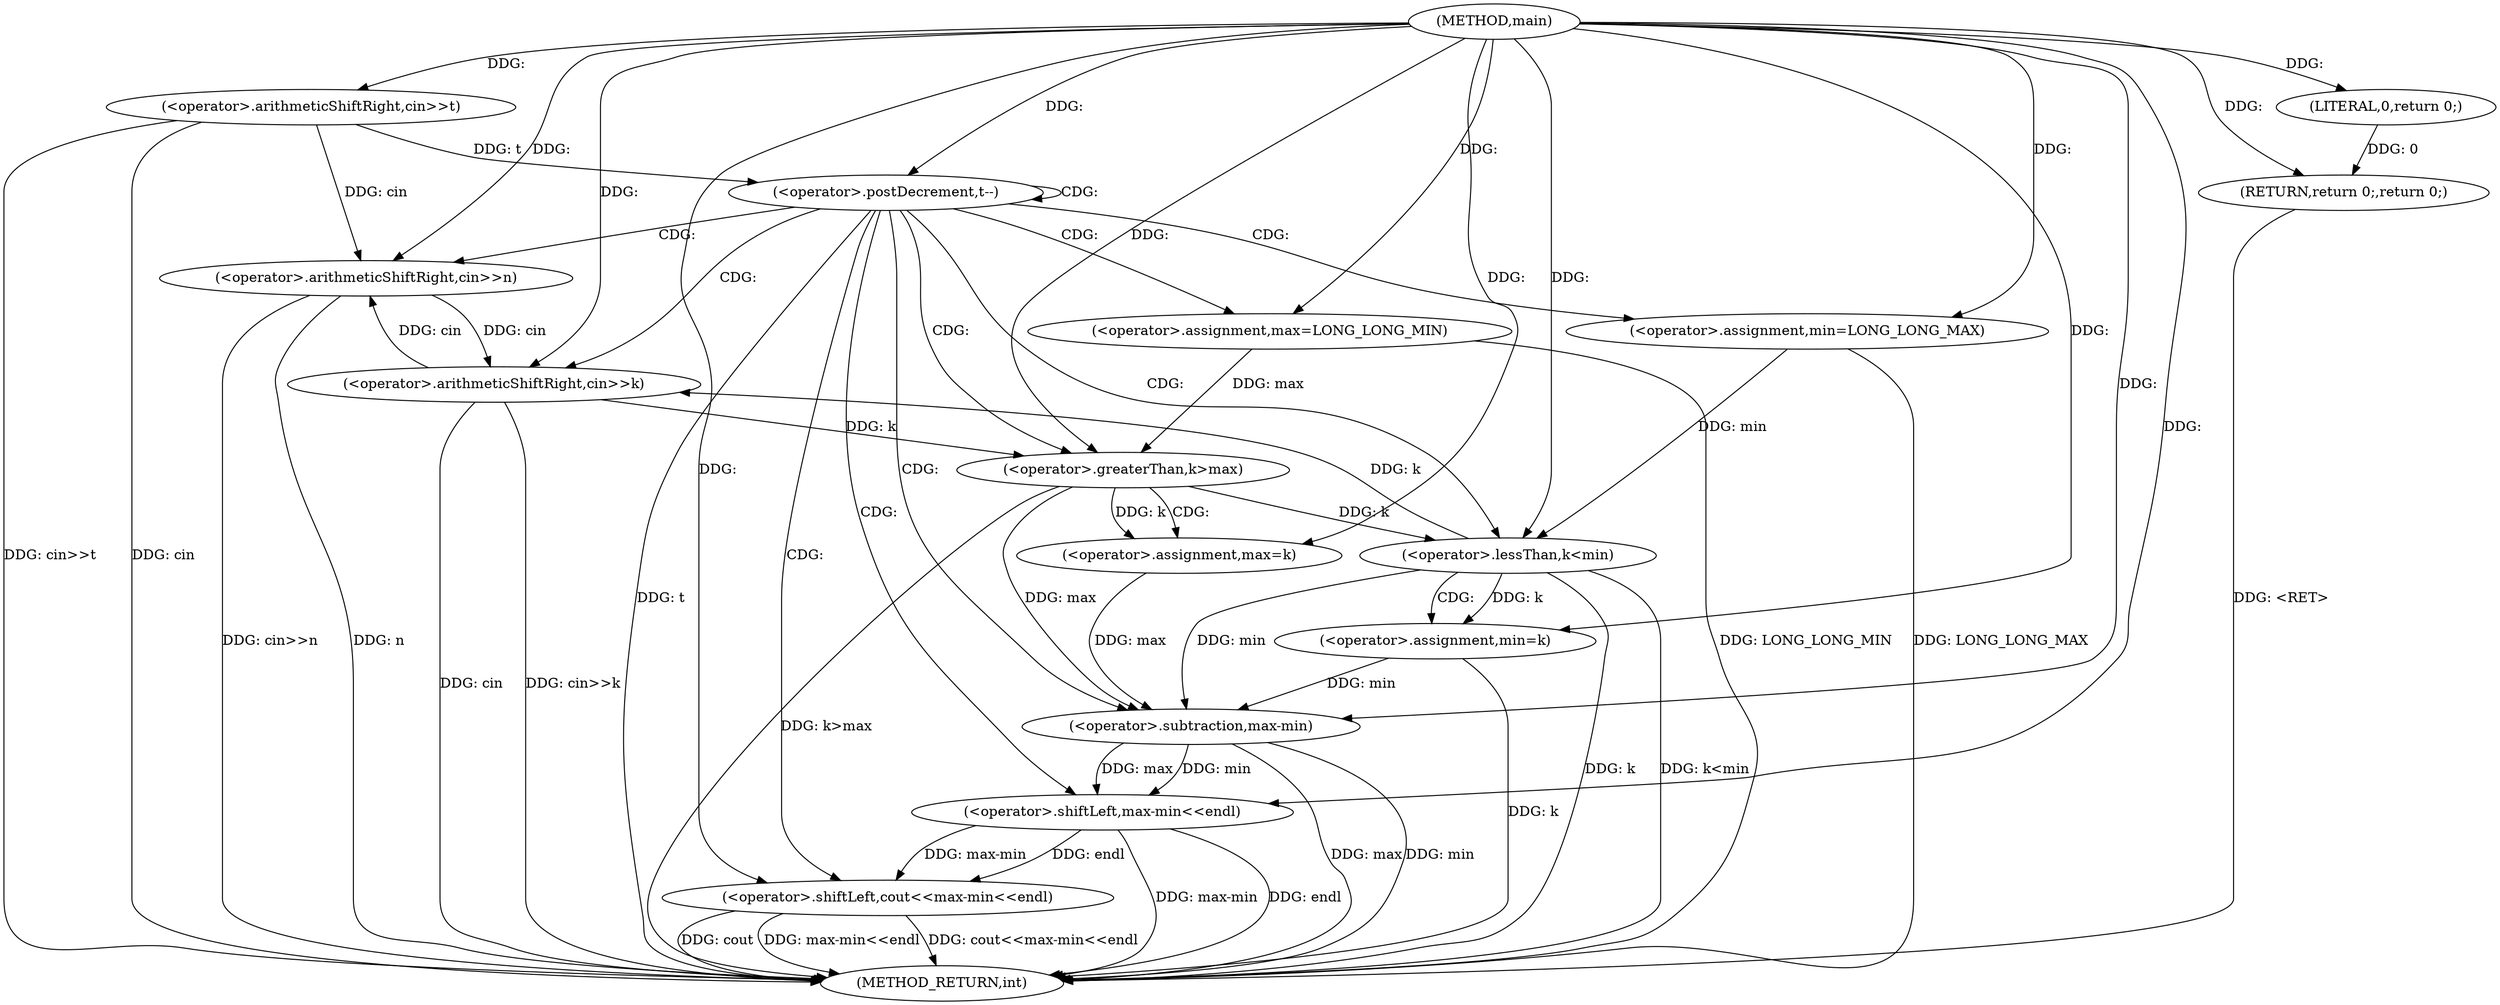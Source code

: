 digraph "main" {  
"1000110" [label = "(METHOD,main)" ]
"1000160" [label = "(METHOD_RETURN,int)" ]
"1000113" [label = "(<operator>.arithmeticShiftRight,cin>>t)" ]
"1000158" [label = "(RETURN,return 0;,return 0;)" ]
"1000117" [label = "(<operator>.postDecrement,t--)" ]
"1000159" [label = "(LITERAL,0,return 0;)" ]
"1000121" [label = "(<operator>.arithmeticShiftRight,cin>>n)" ]
"1000125" [label = "(<operator>.assignment,max=LONG_LONG_MIN)" ]
"1000129" [label = "(<operator>.assignment,min=LONG_LONG_MAX)" ]
"1000151" [label = "(<operator>.shiftLeft,cout<<max-min<<endl)" ]
"1000134" [label = "(<operator>.arithmeticShiftRight,cin>>k)" ]
"1000138" [label = "(<operator>.greaterThan,k>max)" ]
"1000141" [label = "(<operator>.assignment,max=k)" ]
"1000145" [label = "(<operator>.lessThan,k<min)" ]
"1000148" [label = "(<operator>.assignment,min=k)" ]
"1000153" [label = "(<operator>.shiftLeft,max-min<<endl)" ]
"1000154" [label = "(<operator>.subtraction,max-min)" ]
  "1000158" -> "1000160"  [ label = "DDG: <RET>"] 
  "1000113" -> "1000160"  [ label = "DDG: cin"] 
  "1000113" -> "1000160"  [ label = "DDG: cin>>t"] 
  "1000117" -> "1000160"  [ label = "DDG: t"] 
  "1000121" -> "1000160"  [ label = "DDG: n"] 
  "1000121" -> "1000160"  [ label = "DDG: cin>>n"] 
  "1000134" -> "1000160"  [ label = "DDG: cin"] 
  "1000134" -> "1000160"  [ label = "DDG: cin>>k"] 
  "1000138" -> "1000160"  [ label = "DDG: k>max"] 
  "1000145" -> "1000160"  [ label = "DDG: k"] 
  "1000145" -> "1000160"  [ label = "DDG: k<min"] 
  "1000148" -> "1000160"  [ label = "DDG: k"] 
  "1000154" -> "1000160"  [ label = "DDG: max"] 
  "1000154" -> "1000160"  [ label = "DDG: min"] 
  "1000153" -> "1000160"  [ label = "DDG: max-min"] 
  "1000151" -> "1000160"  [ label = "DDG: max-min<<endl"] 
  "1000151" -> "1000160"  [ label = "DDG: cout<<max-min<<endl"] 
  "1000153" -> "1000160"  [ label = "DDG: endl"] 
  "1000125" -> "1000160"  [ label = "DDG: LONG_LONG_MIN"] 
  "1000129" -> "1000160"  [ label = "DDG: LONG_LONG_MAX"] 
  "1000151" -> "1000160"  [ label = "DDG: cout"] 
  "1000159" -> "1000158"  [ label = "DDG: 0"] 
  "1000110" -> "1000158"  [ label = "DDG: "] 
  "1000110" -> "1000113"  [ label = "DDG: "] 
  "1000110" -> "1000159"  [ label = "DDG: "] 
  "1000113" -> "1000117"  [ label = "DDG: t"] 
  "1000110" -> "1000117"  [ label = "DDG: "] 
  "1000110" -> "1000125"  [ label = "DDG: "] 
  "1000110" -> "1000129"  [ label = "DDG: "] 
  "1000113" -> "1000121"  [ label = "DDG: cin"] 
  "1000134" -> "1000121"  [ label = "DDG: cin"] 
  "1000110" -> "1000121"  [ label = "DDG: "] 
  "1000110" -> "1000151"  [ label = "DDG: "] 
  "1000153" -> "1000151"  [ label = "DDG: max-min"] 
  "1000153" -> "1000151"  [ label = "DDG: endl"] 
  "1000121" -> "1000134"  [ label = "DDG: cin"] 
  "1000110" -> "1000134"  [ label = "DDG: "] 
  "1000145" -> "1000134"  [ label = "DDG: k"] 
  "1000138" -> "1000141"  [ label = "DDG: k"] 
  "1000110" -> "1000141"  [ label = "DDG: "] 
  "1000145" -> "1000148"  [ label = "DDG: k"] 
  "1000110" -> "1000148"  [ label = "DDG: "] 
  "1000154" -> "1000153"  [ label = "DDG: max"] 
  "1000154" -> "1000153"  [ label = "DDG: min"] 
  "1000110" -> "1000153"  [ label = "DDG: "] 
  "1000134" -> "1000138"  [ label = "DDG: k"] 
  "1000110" -> "1000138"  [ label = "DDG: "] 
  "1000125" -> "1000138"  [ label = "DDG: max"] 
  "1000138" -> "1000145"  [ label = "DDG: k"] 
  "1000110" -> "1000145"  [ label = "DDG: "] 
  "1000129" -> "1000145"  [ label = "DDG: min"] 
  "1000138" -> "1000154"  [ label = "DDG: max"] 
  "1000141" -> "1000154"  [ label = "DDG: max"] 
  "1000110" -> "1000154"  [ label = "DDG: "] 
  "1000145" -> "1000154"  [ label = "DDG: min"] 
  "1000148" -> "1000154"  [ label = "DDG: min"] 
  "1000117" -> "1000121"  [ label = "CDG: "] 
  "1000117" -> "1000125"  [ label = "CDG: "] 
  "1000117" -> "1000153"  [ label = "CDG: "] 
  "1000117" -> "1000117"  [ label = "CDG: "] 
  "1000117" -> "1000129"  [ label = "CDG: "] 
  "1000117" -> "1000154"  [ label = "CDG: "] 
  "1000117" -> "1000151"  [ label = "CDG: "] 
  "1000117" -> "1000145"  [ label = "CDG: "] 
  "1000117" -> "1000138"  [ label = "CDG: "] 
  "1000117" -> "1000134"  [ label = "CDG: "] 
  "1000138" -> "1000141"  [ label = "CDG: "] 
  "1000145" -> "1000148"  [ label = "CDG: "] 
}
